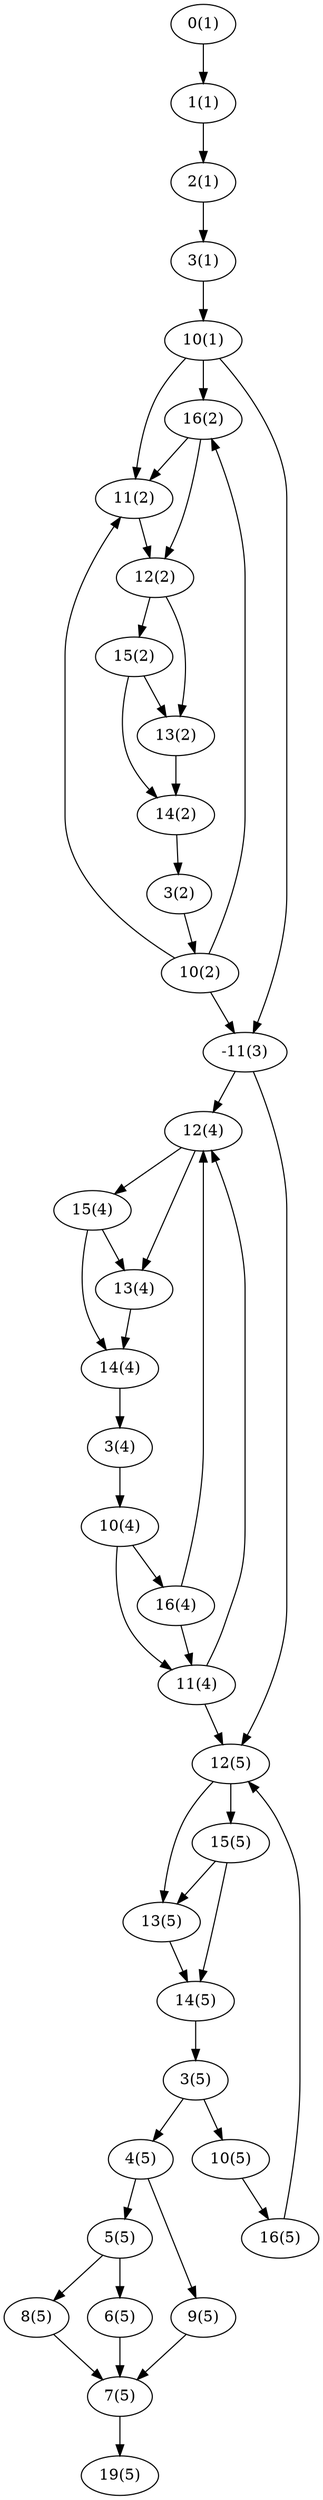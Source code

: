 digraph { /* (10,(10,11), current) */
1 [label="0(1)"];
1032 [label="1(1)"];
2063 [label="2(1)"];
3094 [label="3(1)"];
10311 [label="10(1)"];
16498 [label="16(2)"];
11343 [label="11(2)"];
12374 [label="12(2)"];
15467 [label="15(2)"];
13405 [label="13(2)"];
14436 [label="14(2)"];
3095 [label="3(2)"];
10312 [label="10(2)"];
-11338 [label="-11(3)"];
12376 [label="12(4)"];
15469 [label="15(4)"];
13407 [label="13(4)"];
14438 [label="14(4)"];
3097 [label="3(4)"];
10314 [label="10(4)"];
16500 [label="16(4)"];
11345 [label="11(4)"];
12377 [label="12(5)"];
15470 [label="15(5)"];
13408 [label="13(5)"];
14439 [label="14(5)"];
3098 [label="3(5)"];
4129 [label="4(5)"];
5160 [label="5(5)"];
6191 [label="6(5)"];
8253 [label="8(5)"];
9284 [label="9(5)"];
7222 [label="7(5)"];
19594 [label="19(5)"];
10315 [label="10(5)"];
16501 [label="16(5)"];
 1 -> 1032;
 1032 -> 2063;
 2063 -> 3094;
 3094 -> 10311;
 10311 -> 16498;
 10311 -> 11343;
 10311 -> -11338;
 16498 -> 11343;
 16498 -> 12374;
 11343 -> 12374;
 12374 -> 15467;
 12374 -> 13405;
 15467 -> 13405;
 15467 -> 14436;
 13405 -> 14436;
 14436 -> 3095;
 3095 -> 10312;
 10312 -> 16498;
 10312 -> 11343;
 10312 -> -11338;
 -11338 -> 12376;
 -11338 -> 12377;
 12376 -> 15469;
 12376 -> 13407;
 15469 -> 13407;
 15469 -> 14438;
 13407 -> 14438;
 14438 -> 3097;
 3097 -> 10314;
 10314 -> 16500;
 10314 -> 11345;
 16500 -> 11345;
 16500 -> 12376;
 11345 -> 12376;
 11345 -> 12377;
 12377 -> 15470;
 12377 -> 13408;
 15470 -> 13408;
 15470 -> 14439;
 13408 -> 14439;
 14439 -> 3098;
 3098 -> 10315;
 3098 -> 4129;
 4129 -> 9284;
 4129 -> 5160;
 5160 -> 8253;
 5160 -> 6191;
 6191 -> 7222;
 8253 -> 7222;
 9284 -> 7222;
 7222 -> 19594;
 10315 -> 16501;
 16501 -> 12377;
}
